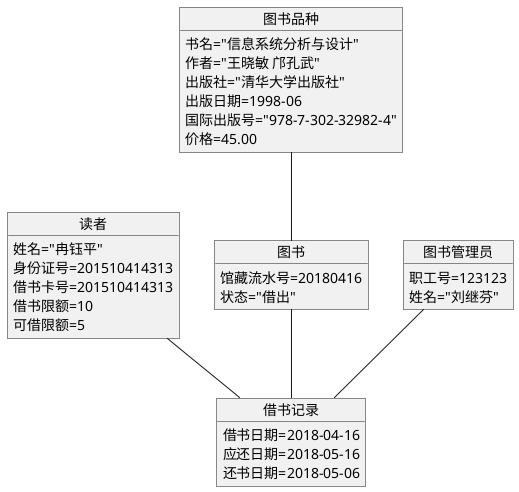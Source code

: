  @startuml
    object 读者 {
        姓名="冉钰平"
        身份证号=201510414313
        借书卡号=201510414313
        借书限额=10
        可借限额=5
    }
    object 借书记录{
        借书日期=2018-04-16
        应还日期=2018-05-16
        还书日期=2018-05-06
    }
    object 图书{
        馆藏流水号=20180416
        状态="借出"
    }
    object 图书品种{
        书名="信息系统分析与设计"
        作者="王晓敏 邝孔武"
        出版社="清华大学出版社"
        出版日期=1998-06
        国际出版号="978-7-302-32982-4"
        价格=45.00
    }
    object 图书管理员{
        职工号=123123
        姓名="刘继芬"
    }
    读者 -- 借书记录
    图书品种 -- 图书
    图书 -- 借书记录
    图书管理员 -- 借书记录
    @enduml